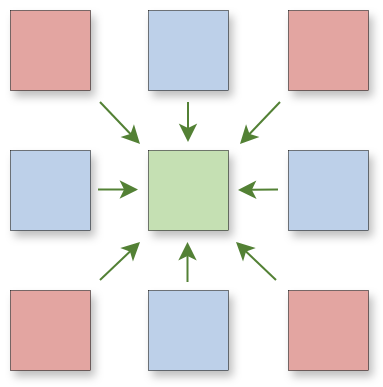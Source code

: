 <mxfile version="24.5.5" type="github">
  <diagram name="第 1 页" id="9N8lYaEHGtKo0ZQCZWq-">
    <mxGraphModel dx="1259" dy="707" grid="1" gridSize="10" guides="1" tooltips="1" connect="1" arrows="1" fold="1" page="1" pageScale="1" pageWidth="827" pageHeight="1169" math="1" shadow="0">
      <root>
        <mxCell id="0" />
        <mxCell id="1" parent="0" />
        <mxCell id="7JWZ_qZi7IJrl0iOUyfv-2" value="" style="rounded=0;whiteSpace=wrap;html=1;strokeWidth=0.25;shadow=1;fillColor=#e3a5a1;fontSize=20;" vertex="1" parent="1">
          <mxGeometry x="321" y="80" width="40" height="40" as="geometry" />
        </mxCell>
        <mxCell id="7JWZ_qZi7IJrl0iOUyfv-3" value="" style="rounded=0;whiteSpace=wrap;html=1;strokeWidth=0.25;shadow=1;fillColor=#C5E0B3;fontSize=20;" vertex="1" parent="1">
          <mxGeometry x="390" y="150" width="40" height="40" as="geometry" />
        </mxCell>
        <mxCell id="7JWZ_qZi7IJrl0iOUyfv-4" value="" style="rounded=0;whiteSpace=wrap;html=1;strokeWidth=0.25;shadow=1;fontSize=20;fillColor=#BDD0E9;" vertex="1" parent="1">
          <mxGeometry x="390" y="80" width="40" height="40" as="geometry" />
        </mxCell>
        <mxCell id="7JWZ_qZi7IJrl0iOUyfv-5" value="" style="rounded=0;whiteSpace=wrap;html=1;strokeWidth=0.25;shadow=1;fontSize=20;fillColor=#BDD0E9;" vertex="1" parent="1">
          <mxGeometry x="321" y="150" width="40" height="40" as="geometry" />
        </mxCell>
        <mxCell id="7JWZ_qZi7IJrl0iOUyfv-6" value="" style="rounded=0;whiteSpace=wrap;html=1;strokeWidth=0.25;shadow=1;fontSize=20;fillColor=#BDD0E9;" vertex="1" parent="1">
          <mxGeometry x="390" y="220" width="40" height="40" as="geometry" />
        </mxCell>
        <mxCell id="7JWZ_qZi7IJrl0iOUyfv-7" value="" style="rounded=0;whiteSpace=wrap;html=1;strokeWidth=0.25;shadow=1;fontSize=20;fillColor=#BDD0E9;" vertex="1" parent="1">
          <mxGeometry x="460" y="150" width="40" height="40" as="geometry" />
        </mxCell>
        <mxCell id="7JWZ_qZi7IJrl0iOUyfv-8" value="" style="rounded=0;whiteSpace=wrap;html=1;strokeWidth=0.25;shadow=1;fillColor=#e3a5a1;fontSize=20;" vertex="1" parent="1">
          <mxGeometry x="460" y="80" width="40" height="40" as="geometry" />
        </mxCell>
        <mxCell id="7JWZ_qZi7IJrl0iOUyfv-9" value="" style="rounded=0;whiteSpace=wrap;html=1;strokeWidth=0.25;shadow=1;fillColor=#e3a5a1;fontSize=20;" vertex="1" parent="1">
          <mxGeometry x="321" y="220" width="40" height="40" as="geometry" />
        </mxCell>
        <mxCell id="7JWZ_qZi7IJrl0iOUyfv-10" value="" style="rounded=0;whiteSpace=wrap;html=1;strokeWidth=0.25;shadow=1;fillColor=#e3a5a1;fontSize=20;" vertex="1" parent="1">
          <mxGeometry x="460" y="220" width="40" height="40" as="geometry" />
        </mxCell>
        <mxCell id="7JWZ_qZi7IJrl0iOUyfv-11" value="" style="endArrow=classic;html=1;rounded=0;strokeColor=#538135;strokeWidth=1;" edge="1" parent="1">
          <mxGeometry width="50" height="50" relative="1" as="geometry">
            <mxPoint x="456" y="126" as="sourcePoint" />
            <mxPoint x="436" y="147" as="targetPoint" />
          </mxGeometry>
        </mxCell>
        <mxCell id="7JWZ_qZi7IJrl0iOUyfv-14" value="" style="endArrow=classic;html=1;rounded=0;strokeColor=#538135;strokeWidth=1;" edge="1" parent="1">
          <mxGeometry width="50" height="50" relative="1" as="geometry">
            <mxPoint x="366" y="126" as="sourcePoint" />
            <mxPoint x="386" y="147" as="targetPoint" />
          </mxGeometry>
        </mxCell>
        <mxCell id="7JWZ_qZi7IJrl0iOUyfv-15" value="" style="endArrow=classic;html=1;rounded=0;strokeColor=#538135;strokeWidth=1;" edge="1" parent="1">
          <mxGeometry width="50" height="50" relative="1" as="geometry">
            <mxPoint x="366" y="215" as="sourcePoint" />
            <mxPoint x="386" y="196" as="targetPoint" />
          </mxGeometry>
        </mxCell>
        <mxCell id="7JWZ_qZi7IJrl0iOUyfv-16" value="" style="endArrow=classic;html=1;rounded=0;strokeColor=#538135;strokeWidth=1;" edge="1" parent="1">
          <mxGeometry width="50" height="50" relative="1" as="geometry">
            <mxPoint x="454" y="215" as="sourcePoint" />
            <mxPoint x="434" y="196" as="targetPoint" />
          </mxGeometry>
        </mxCell>
        <mxCell id="7JWZ_qZi7IJrl0iOUyfv-17" value="" style="endArrow=classic;html=1;rounded=0;strokeColor=#538135;strokeWidth=1;" edge="1" parent="1">
          <mxGeometry width="50" height="50" relative="1" as="geometry">
            <mxPoint x="410" y="126" as="sourcePoint" />
            <mxPoint x="410" y="146" as="targetPoint" />
          </mxGeometry>
        </mxCell>
        <mxCell id="7JWZ_qZi7IJrl0iOUyfv-18" value="" style="endArrow=classic;html=1;rounded=0;strokeColor=#538135;strokeWidth=1;" edge="1" parent="1">
          <mxGeometry width="50" height="50" relative="1" as="geometry">
            <mxPoint x="409.75" y="216" as="sourcePoint" />
            <mxPoint x="409.75" y="196" as="targetPoint" />
          </mxGeometry>
        </mxCell>
        <mxCell id="7JWZ_qZi7IJrl0iOUyfv-19" value="" style="endArrow=classic;html=1;rounded=0;strokeColor=#538135;strokeWidth=1;" edge="1" parent="1">
          <mxGeometry width="50" height="50" relative="1" as="geometry">
            <mxPoint x="365" y="169.75" as="sourcePoint" />
            <mxPoint x="385" y="169.75" as="targetPoint" />
          </mxGeometry>
        </mxCell>
        <mxCell id="7JWZ_qZi7IJrl0iOUyfv-20" value="" style="endArrow=classic;html=1;rounded=0;strokeColor=#538135;strokeWidth=1;" edge="1" parent="1">
          <mxGeometry width="50" height="50" relative="1" as="geometry">
            <mxPoint x="455" y="169.75" as="sourcePoint" />
            <mxPoint x="435" y="170" as="targetPoint" />
          </mxGeometry>
        </mxCell>
      </root>
    </mxGraphModel>
  </diagram>
</mxfile>
